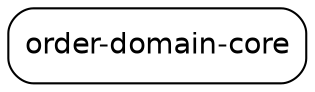 digraph "order-domain-core" {
  node [shape="box",style="rounded",fontname="Helvetica",fontsize="14"]
  edge [fontsize="10",fontname="Helvetica"]

  // Node Definitions:
  "org.gadashov:order-domain-core:jar"[label=<order-domain-core>]

  // Edge Definitions:
}